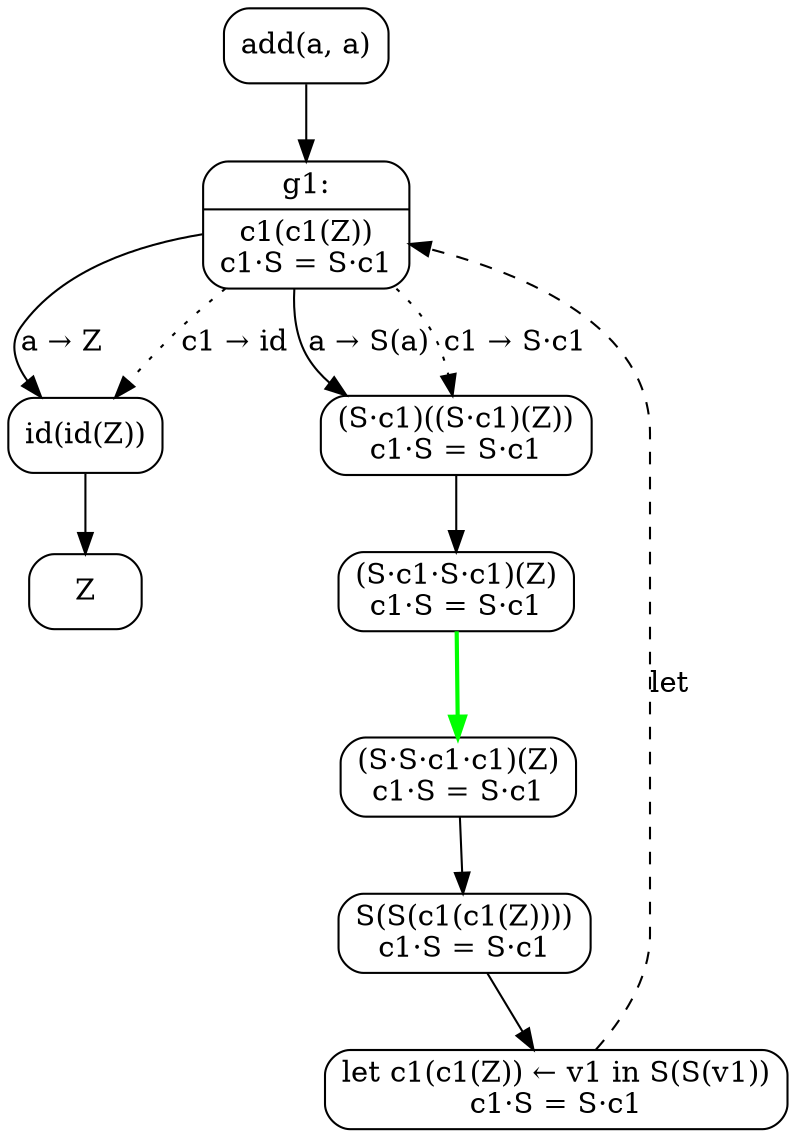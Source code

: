 digraph {
  node [shape=box, style=rounded];

  C0 [label="add(a, a)"];
  G1 [shape=record, label="{g1:|c1(c1(Z))\nc1·S = S·c1}"];
  C0 -> G1;
  C1 [label="id(id(Z))"];
  G1 -> C1 [label="a → Z"];
  G1 -> C1 [label="c1 → id", style=dotted];
  C2 [label="(S·c1)((S·c1)(Z))\nc1·S = S·c1"];
  G1 -> C2 [label="a → S(a)"];
  G1 -> C2 [label="c1 → S·c1", style=dotted];
  C3 [label="Z"];
  C1 -> C3;
  C4 [label="(S·c1·S·c1)(Z)\nc1·S = S·c1"];
  C2 -> C4;
  C5 [label="(S·S·c1·c1)(Z)\nc1·S = S·c1"];
  C4 -> C5 [style=bold, color=green];
  C6 [label="S(S(c1(c1(Z))))\nc1·S = S·c1"];
  C5 -> C6;
  L1 [label="let c1(c1(Z)) ← v1 in S(S(v1))\nc1·S = S·c1"];
  C6 -> L1;
  L1 -> G1 [label="let", style=dashed];
}
